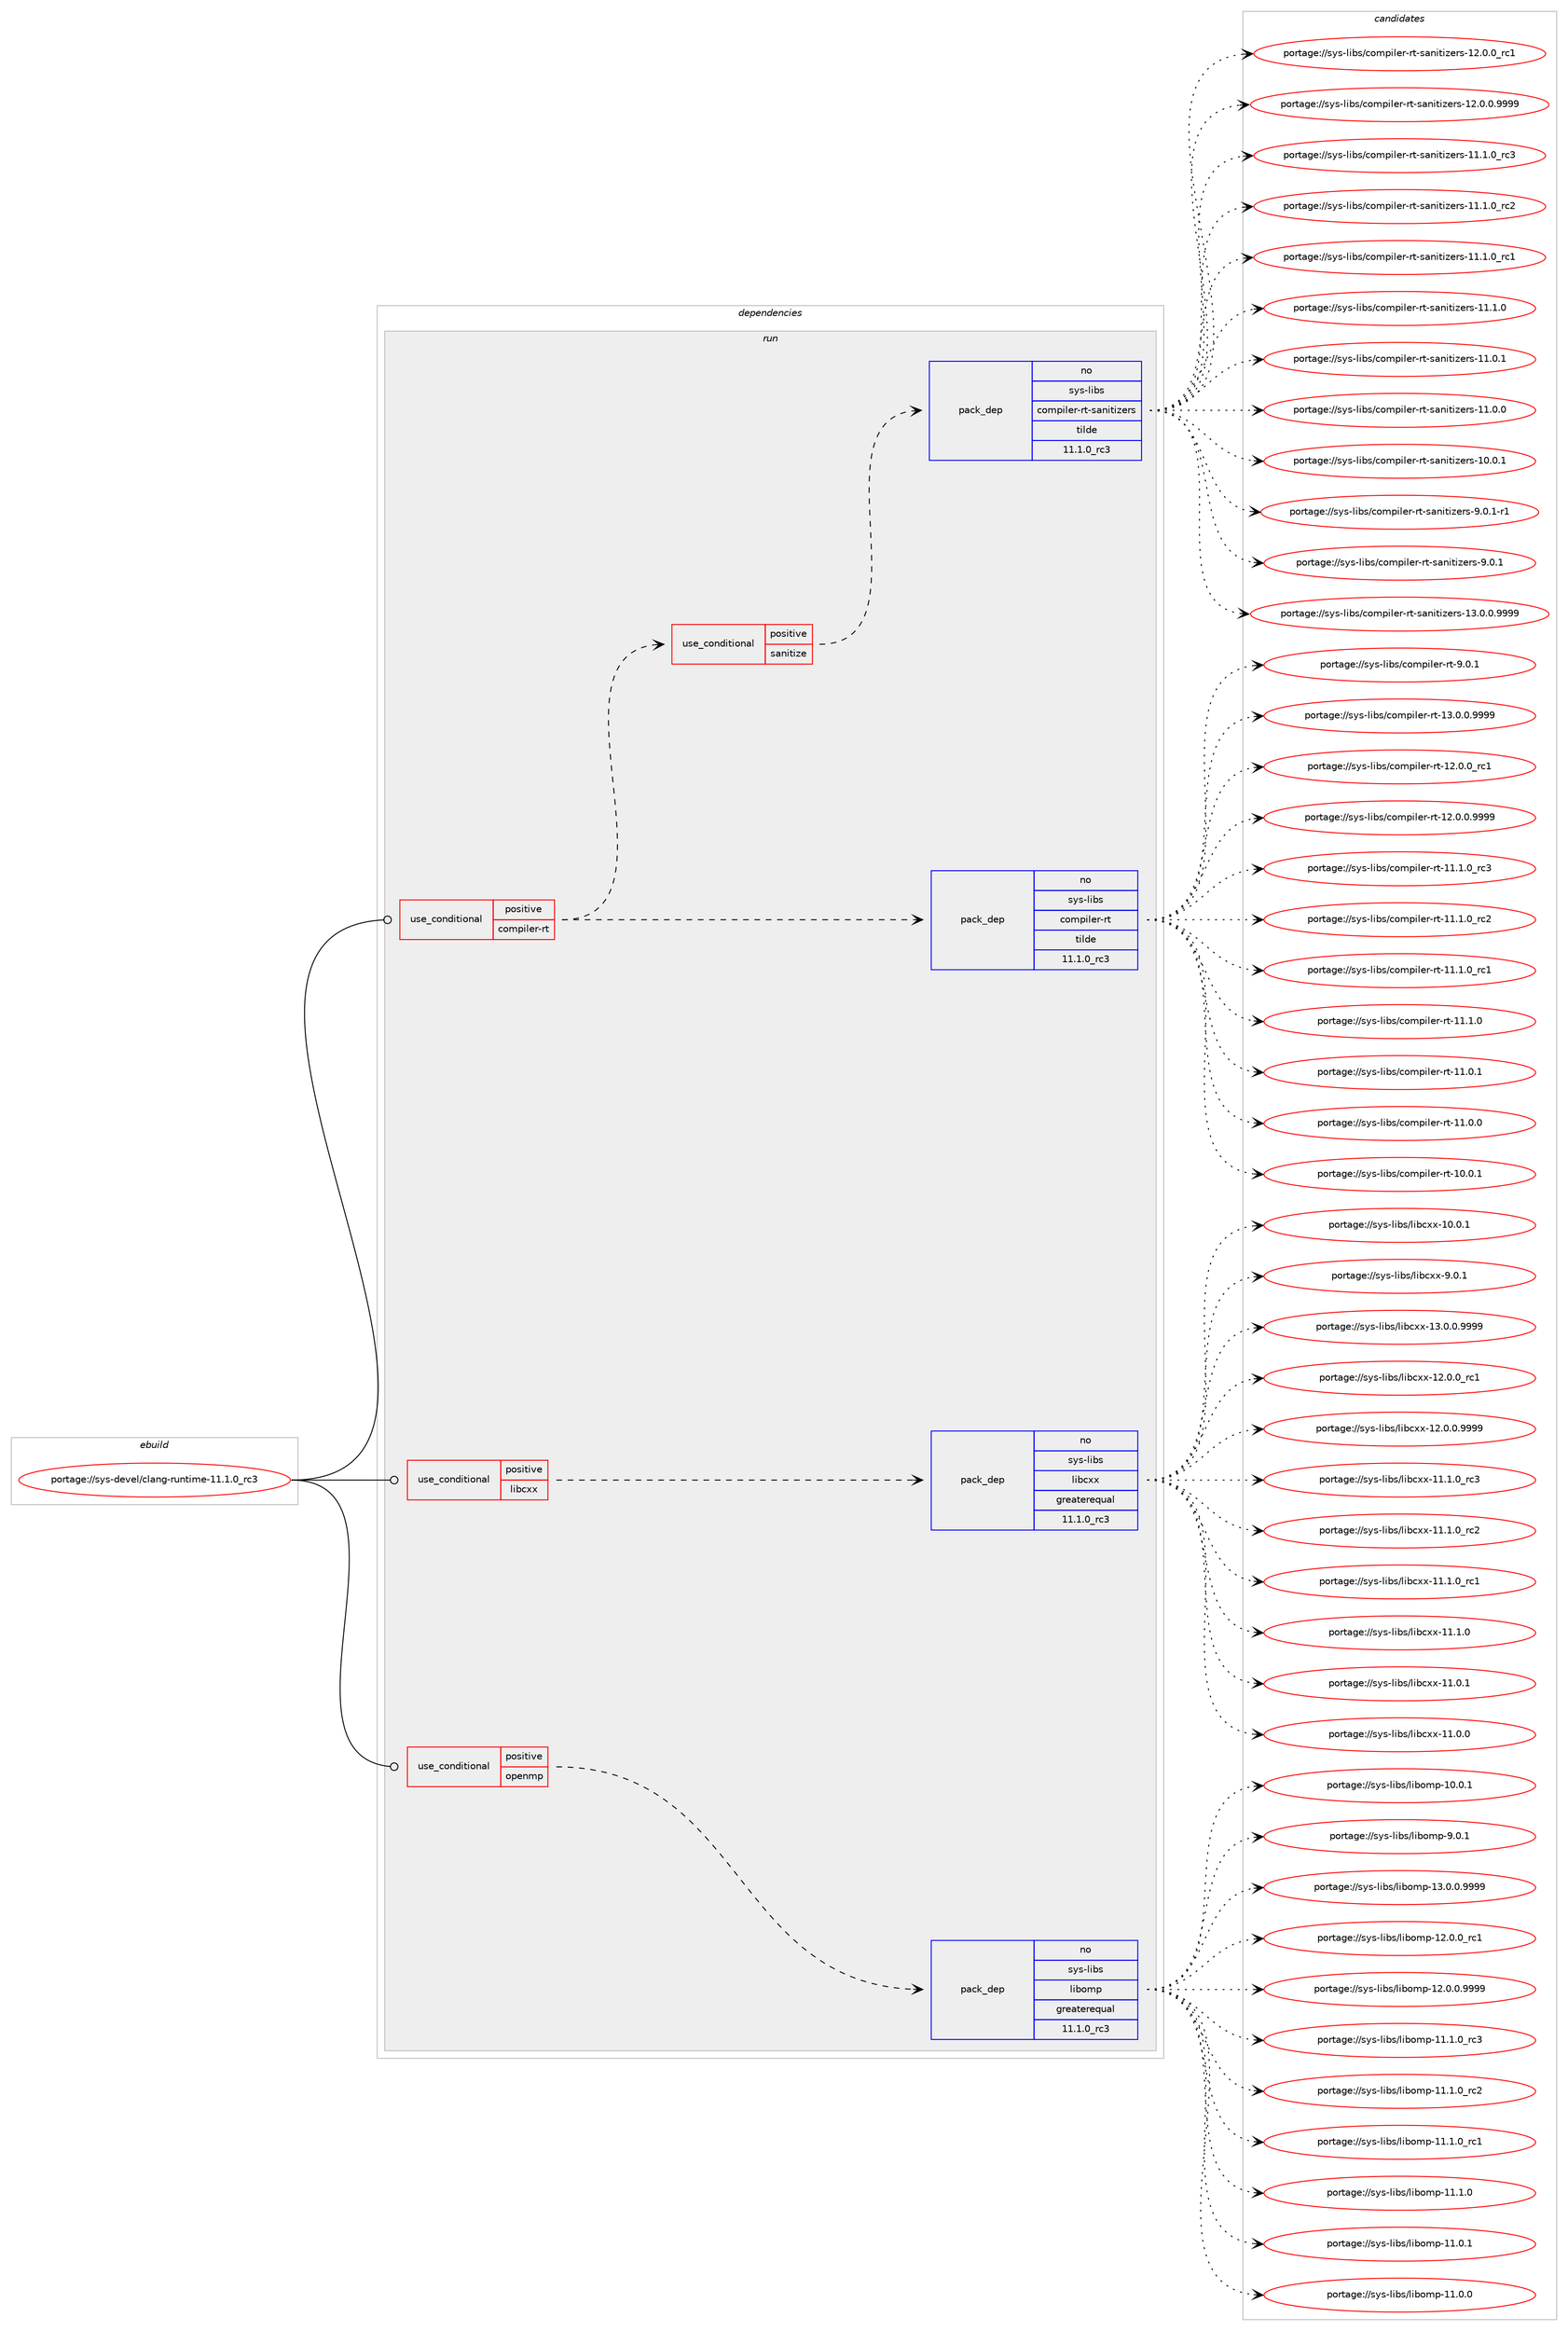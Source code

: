 digraph prolog {

# *************
# Graph options
# *************

newrank=true;
concentrate=true;
compound=true;
graph [rankdir=LR,fontname=Helvetica,fontsize=10,ranksep=1.5];#, ranksep=2.5, nodesep=0.2];
edge  [arrowhead=vee];
node  [fontname=Helvetica,fontsize=10];

# **********
# The ebuild
# **********

subgraph cluster_leftcol {
color=gray;
rank=same;
label=<<i>ebuild</i>>;
id [label="portage://sys-devel/clang-runtime-11.1.0_rc3", color=red, width=4, href="../sys-devel/clang-runtime-11.1.0_rc3.svg"];
}

# ****************
# The dependencies
# ****************

subgraph cluster_midcol {
color=gray;
label=<<i>dependencies</i>>;
subgraph cluster_compile {
fillcolor="#eeeeee";
style=filled;
label=<<i>compile</i>>;
}
subgraph cluster_compileandrun {
fillcolor="#eeeeee";
style=filled;
label=<<i>compile and run</i>>;
}
subgraph cluster_run {
fillcolor="#eeeeee";
style=filled;
label=<<i>run</i>>;
subgraph cond1381 {
dependency5933 [label=<<TABLE BORDER="0" CELLBORDER="1" CELLSPACING="0" CELLPADDING="4"><TR><TD ROWSPAN="3" CELLPADDING="10">use_conditional</TD></TR><TR><TD>positive</TD></TR><TR><TD>compiler-rt</TD></TR></TABLE>>, shape=none, color=red];
subgraph pack4474 {
dependency5934 [label=<<TABLE BORDER="0" CELLBORDER="1" CELLSPACING="0" CELLPADDING="4" WIDTH="220"><TR><TD ROWSPAN="6" CELLPADDING="30">pack_dep</TD></TR><TR><TD WIDTH="110">no</TD></TR><TR><TD>sys-libs</TD></TR><TR><TD>compiler-rt</TD></TR><TR><TD>tilde</TD></TR><TR><TD>11.1.0_rc3</TD></TR></TABLE>>, shape=none, color=blue];
}
dependency5933:e -> dependency5934:w [weight=20,style="dashed",arrowhead="vee"];
subgraph cond1382 {
dependency5935 [label=<<TABLE BORDER="0" CELLBORDER="1" CELLSPACING="0" CELLPADDING="4"><TR><TD ROWSPAN="3" CELLPADDING="10">use_conditional</TD></TR><TR><TD>positive</TD></TR><TR><TD>sanitize</TD></TR></TABLE>>, shape=none, color=red];
subgraph pack4475 {
dependency5936 [label=<<TABLE BORDER="0" CELLBORDER="1" CELLSPACING="0" CELLPADDING="4" WIDTH="220"><TR><TD ROWSPAN="6" CELLPADDING="30">pack_dep</TD></TR><TR><TD WIDTH="110">no</TD></TR><TR><TD>sys-libs</TD></TR><TR><TD>compiler-rt-sanitizers</TD></TR><TR><TD>tilde</TD></TR><TR><TD>11.1.0_rc3</TD></TR></TABLE>>, shape=none, color=blue];
}
dependency5935:e -> dependency5936:w [weight=20,style="dashed",arrowhead="vee"];
}
dependency5933:e -> dependency5935:w [weight=20,style="dashed",arrowhead="vee"];
}
id:e -> dependency5933:w [weight=20,style="solid",arrowhead="odot"];
subgraph cond1383 {
dependency5937 [label=<<TABLE BORDER="0" CELLBORDER="1" CELLSPACING="0" CELLPADDING="4"><TR><TD ROWSPAN="3" CELLPADDING="10">use_conditional</TD></TR><TR><TD>positive</TD></TR><TR><TD>libcxx</TD></TR></TABLE>>, shape=none, color=red];
subgraph pack4476 {
dependency5938 [label=<<TABLE BORDER="0" CELLBORDER="1" CELLSPACING="0" CELLPADDING="4" WIDTH="220"><TR><TD ROWSPAN="6" CELLPADDING="30">pack_dep</TD></TR><TR><TD WIDTH="110">no</TD></TR><TR><TD>sys-libs</TD></TR><TR><TD>libcxx</TD></TR><TR><TD>greaterequal</TD></TR><TR><TD>11.1.0_rc3</TD></TR></TABLE>>, shape=none, color=blue];
}
dependency5937:e -> dependency5938:w [weight=20,style="dashed",arrowhead="vee"];
}
id:e -> dependency5937:w [weight=20,style="solid",arrowhead="odot"];
subgraph cond1384 {
dependency5939 [label=<<TABLE BORDER="0" CELLBORDER="1" CELLSPACING="0" CELLPADDING="4"><TR><TD ROWSPAN="3" CELLPADDING="10">use_conditional</TD></TR><TR><TD>positive</TD></TR><TR><TD>openmp</TD></TR></TABLE>>, shape=none, color=red];
subgraph pack4477 {
dependency5940 [label=<<TABLE BORDER="0" CELLBORDER="1" CELLSPACING="0" CELLPADDING="4" WIDTH="220"><TR><TD ROWSPAN="6" CELLPADDING="30">pack_dep</TD></TR><TR><TD WIDTH="110">no</TD></TR><TR><TD>sys-libs</TD></TR><TR><TD>libomp</TD></TR><TR><TD>greaterequal</TD></TR><TR><TD>11.1.0_rc3</TD></TR></TABLE>>, shape=none, color=blue];
}
dependency5939:e -> dependency5940:w [weight=20,style="dashed",arrowhead="vee"];
}
id:e -> dependency5939:w [weight=20,style="solid",arrowhead="odot"];
}
}

# **************
# The candidates
# **************

subgraph cluster_choices {
rank=same;
color=gray;
label=<<i>candidates</i>>;

subgraph choice4474 {
color=black;
nodesep=1;
choice1151211154510810598115479911110911210510810111445114116455746484649 [label="portage://sys-libs/compiler-rt-9.0.1", color=red, width=4,href="../sys-libs/compiler-rt-9.0.1.svg"];
choice1151211154510810598115479911110911210510810111445114116454951464846484657575757 [label="portage://sys-libs/compiler-rt-13.0.0.9999", color=red, width=4,href="../sys-libs/compiler-rt-13.0.0.9999.svg"];
choice115121115451081059811547991111091121051081011144511411645495046484648951149949 [label="portage://sys-libs/compiler-rt-12.0.0_rc1", color=red, width=4,href="../sys-libs/compiler-rt-12.0.0_rc1.svg"];
choice1151211154510810598115479911110911210510810111445114116454950464846484657575757 [label="portage://sys-libs/compiler-rt-12.0.0.9999", color=red, width=4,href="../sys-libs/compiler-rt-12.0.0.9999.svg"];
choice115121115451081059811547991111091121051081011144511411645494946494648951149951 [label="portage://sys-libs/compiler-rt-11.1.0_rc3", color=red, width=4,href="../sys-libs/compiler-rt-11.1.0_rc3.svg"];
choice115121115451081059811547991111091121051081011144511411645494946494648951149950 [label="portage://sys-libs/compiler-rt-11.1.0_rc2", color=red, width=4,href="../sys-libs/compiler-rt-11.1.0_rc2.svg"];
choice115121115451081059811547991111091121051081011144511411645494946494648951149949 [label="portage://sys-libs/compiler-rt-11.1.0_rc1", color=red, width=4,href="../sys-libs/compiler-rt-11.1.0_rc1.svg"];
choice115121115451081059811547991111091121051081011144511411645494946494648 [label="portage://sys-libs/compiler-rt-11.1.0", color=red, width=4,href="../sys-libs/compiler-rt-11.1.0.svg"];
choice115121115451081059811547991111091121051081011144511411645494946484649 [label="portage://sys-libs/compiler-rt-11.0.1", color=red, width=4,href="../sys-libs/compiler-rt-11.0.1.svg"];
choice115121115451081059811547991111091121051081011144511411645494946484648 [label="portage://sys-libs/compiler-rt-11.0.0", color=red, width=4,href="../sys-libs/compiler-rt-11.0.0.svg"];
choice115121115451081059811547991111091121051081011144511411645494846484649 [label="portage://sys-libs/compiler-rt-10.0.1", color=red, width=4,href="../sys-libs/compiler-rt-10.0.1.svg"];
dependency5934:e -> choice1151211154510810598115479911110911210510810111445114116455746484649:w [style=dotted,weight="100"];
dependency5934:e -> choice1151211154510810598115479911110911210510810111445114116454951464846484657575757:w [style=dotted,weight="100"];
dependency5934:e -> choice115121115451081059811547991111091121051081011144511411645495046484648951149949:w [style=dotted,weight="100"];
dependency5934:e -> choice1151211154510810598115479911110911210510810111445114116454950464846484657575757:w [style=dotted,weight="100"];
dependency5934:e -> choice115121115451081059811547991111091121051081011144511411645494946494648951149951:w [style=dotted,weight="100"];
dependency5934:e -> choice115121115451081059811547991111091121051081011144511411645494946494648951149950:w [style=dotted,weight="100"];
dependency5934:e -> choice115121115451081059811547991111091121051081011144511411645494946494648951149949:w [style=dotted,weight="100"];
dependency5934:e -> choice115121115451081059811547991111091121051081011144511411645494946494648:w [style=dotted,weight="100"];
dependency5934:e -> choice115121115451081059811547991111091121051081011144511411645494946484649:w [style=dotted,weight="100"];
dependency5934:e -> choice115121115451081059811547991111091121051081011144511411645494946484648:w [style=dotted,weight="100"];
dependency5934:e -> choice115121115451081059811547991111091121051081011144511411645494846484649:w [style=dotted,weight="100"];
}
subgraph choice4475 {
color=black;
nodesep=1;
choice115121115451081059811547991111091121051081011144511411645115971101051161051221011141154557464846494511449 [label="portage://sys-libs/compiler-rt-sanitizers-9.0.1-r1", color=red, width=4,href="../sys-libs/compiler-rt-sanitizers-9.0.1-r1.svg"];
choice11512111545108105981154799111109112105108101114451141164511597110105116105122101114115455746484649 [label="portage://sys-libs/compiler-rt-sanitizers-9.0.1", color=red, width=4,href="../sys-libs/compiler-rt-sanitizers-9.0.1.svg"];
choice11512111545108105981154799111109112105108101114451141164511597110105116105122101114115454951464846484657575757 [label="portage://sys-libs/compiler-rt-sanitizers-13.0.0.9999", color=red, width=4,href="../sys-libs/compiler-rt-sanitizers-13.0.0.9999.svg"];
choice1151211154510810598115479911110911210510810111445114116451159711010511610512210111411545495046484648951149949 [label="portage://sys-libs/compiler-rt-sanitizers-12.0.0_rc1", color=red, width=4,href="../sys-libs/compiler-rt-sanitizers-12.0.0_rc1.svg"];
choice11512111545108105981154799111109112105108101114451141164511597110105116105122101114115454950464846484657575757 [label="portage://sys-libs/compiler-rt-sanitizers-12.0.0.9999", color=red, width=4,href="../sys-libs/compiler-rt-sanitizers-12.0.0.9999.svg"];
choice1151211154510810598115479911110911210510810111445114116451159711010511610512210111411545494946494648951149951 [label="portage://sys-libs/compiler-rt-sanitizers-11.1.0_rc3", color=red, width=4,href="../sys-libs/compiler-rt-sanitizers-11.1.0_rc3.svg"];
choice1151211154510810598115479911110911210510810111445114116451159711010511610512210111411545494946494648951149950 [label="portage://sys-libs/compiler-rt-sanitizers-11.1.0_rc2", color=red, width=4,href="../sys-libs/compiler-rt-sanitizers-11.1.0_rc2.svg"];
choice1151211154510810598115479911110911210510810111445114116451159711010511610512210111411545494946494648951149949 [label="portage://sys-libs/compiler-rt-sanitizers-11.1.0_rc1", color=red, width=4,href="../sys-libs/compiler-rt-sanitizers-11.1.0_rc1.svg"];
choice1151211154510810598115479911110911210510810111445114116451159711010511610512210111411545494946494648 [label="portage://sys-libs/compiler-rt-sanitizers-11.1.0", color=red, width=4,href="../sys-libs/compiler-rt-sanitizers-11.1.0.svg"];
choice1151211154510810598115479911110911210510810111445114116451159711010511610512210111411545494946484649 [label="portage://sys-libs/compiler-rt-sanitizers-11.0.1", color=red, width=4,href="../sys-libs/compiler-rt-sanitizers-11.0.1.svg"];
choice1151211154510810598115479911110911210510810111445114116451159711010511610512210111411545494946484648 [label="portage://sys-libs/compiler-rt-sanitizers-11.0.0", color=red, width=4,href="../sys-libs/compiler-rt-sanitizers-11.0.0.svg"];
choice1151211154510810598115479911110911210510810111445114116451159711010511610512210111411545494846484649 [label="portage://sys-libs/compiler-rt-sanitizers-10.0.1", color=red, width=4,href="../sys-libs/compiler-rt-sanitizers-10.0.1.svg"];
dependency5936:e -> choice115121115451081059811547991111091121051081011144511411645115971101051161051221011141154557464846494511449:w [style=dotted,weight="100"];
dependency5936:e -> choice11512111545108105981154799111109112105108101114451141164511597110105116105122101114115455746484649:w [style=dotted,weight="100"];
dependency5936:e -> choice11512111545108105981154799111109112105108101114451141164511597110105116105122101114115454951464846484657575757:w [style=dotted,weight="100"];
dependency5936:e -> choice1151211154510810598115479911110911210510810111445114116451159711010511610512210111411545495046484648951149949:w [style=dotted,weight="100"];
dependency5936:e -> choice11512111545108105981154799111109112105108101114451141164511597110105116105122101114115454950464846484657575757:w [style=dotted,weight="100"];
dependency5936:e -> choice1151211154510810598115479911110911210510810111445114116451159711010511610512210111411545494946494648951149951:w [style=dotted,weight="100"];
dependency5936:e -> choice1151211154510810598115479911110911210510810111445114116451159711010511610512210111411545494946494648951149950:w [style=dotted,weight="100"];
dependency5936:e -> choice1151211154510810598115479911110911210510810111445114116451159711010511610512210111411545494946494648951149949:w [style=dotted,weight="100"];
dependency5936:e -> choice1151211154510810598115479911110911210510810111445114116451159711010511610512210111411545494946494648:w [style=dotted,weight="100"];
dependency5936:e -> choice1151211154510810598115479911110911210510810111445114116451159711010511610512210111411545494946484649:w [style=dotted,weight="100"];
dependency5936:e -> choice1151211154510810598115479911110911210510810111445114116451159711010511610512210111411545494946484648:w [style=dotted,weight="100"];
dependency5936:e -> choice1151211154510810598115479911110911210510810111445114116451159711010511610512210111411545494846484649:w [style=dotted,weight="100"];
}
subgraph choice4476 {
color=black;
nodesep=1;
choice1151211154510810598115471081059899120120455746484649 [label="portage://sys-libs/libcxx-9.0.1", color=red, width=4,href="../sys-libs/libcxx-9.0.1.svg"];
choice1151211154510810598115471081059899120120454951464846484657575757 [label="portage://sys-libs/libcxx-13.0.0.9999", color=red, width=4,href="../sys-libs/libcxx-13.0.0.9999.svg"];
choice115121115451081059811547108105989912012045495046484648951149949 [label="portage://sys-libs/libcxx-12.0.0_rc1", color=red, width=4,href="../sys-libs/libcxx-12.0.0_rc1.svg"];
choice1151211154510810598115471081059899120120454950464846484657575757 [label="portage://sys-libs/libcxx-12.0.0.9999", color=red, width=4,href="../sys-libs/libcxx-12.0.0.9999.svg"];
choice115121115451081059811547108105989912012045494946494648951149951 [label="portage://sys-libs/libcxx-11.1.0_rc3", color=red, width=4,href="../sys-libs/libcxx-11.1.0_rc3.svg"];
choice115121115451081059811547108105989912012045494946494648951149950 [label="portage://sys-libs/libcxx-11.1.0_rc2", color=red, width=4,href="../sys-libs/libcxx-11.1.0_rc2.svg"];
choice115121115451081059811547108105989912012045494946494648951149949 [label="portage://sys-libs/libcxx-11.1.0_rc1", color=red, width=4,href="../sys-libs/libcxx-11.1.0_rc1.svg"];
choice115121115451081059811547108105989912012045494946494648 [label="portage://sys-libs/libcxx-11.1.0", color=red, width=4,href="../sys-libs/libcxx-11.1.0.svg"];
choice115121115451081059811547108105989912012045494946484649 [label="portage://sys-libs/libcxx-11.0.1", color=red, width=4,href="../sys-libs/libcxx-11.0.1.svg"];
choice115121115451081059811547108105989912012045494946484648 [label="portage://sys-libs/libcxx-11.0.0", color=red, width=4,href="../sys-libs/libcxx-11.0.0.svg"];
choice115121115451081059811547108105989912012045494846484649 [label="portage://sys-libs/libcxx-10.0.1", color=red, width=4,href="../sys-libs/libcxx-10.0.1.svg"];
dependency5938:e -> choice1151211154510810598115471081059899120120455746484649:w [style=dotted,weight="100"];
dependency5938:e -> choice1151211154510810598115471081059899120120454951464846484657575757:w [style=dotted,weight="100"];
dependency5938:e -> choice115121115451081059811547108105989912012045495046484648951149949:w [style=dotted,weight="100"];
dependency5938:e -> choice1151211154510810598115471081059899120120454950464846484657575757:w [style=dotted,weight="100"];
dependency5938:e -> choice115121115451081059811547108105989912012045494946494648951149951:w [style=dotted,weight="100"];
dependency5938:e -> choice115121115451081059811547108105989912012045494946494648951149950:w [style=dotted,weight="100"];
dependency5938:e -> choice115121115451081059811547108105989912012045494946494648951149949:w [style=dotted,weight="100"];
dependency5938:e -> choice115121115451081059811547108105989912012045494946494648:w [style=dotted,weight="100"];
dependency5938:e -> choice115121115451081059811547108105989912012045494946484649:w [style=dotted,weight="100"];
dependency5938:e -> choice115121115451081059811547108105989912012045494946484648:w [style=dotted,weight="100"];
dependency5938:e -> choice115121115451081059811547108105989912012045494846484649:w [style=dotted,weight="100"];
}
subgraph choice4477 {
color=black;
nodesep=1;
choice11512111545108105981154710810598111109112455746484649 [label="portage://sys-libs/libomp-9.0.1", color=red, width=4,href="../sys-libs/libomp-9.0.1.svg"];
choice11512111545108105981154710810598111109112454951464846484657575757 [label="portage://sys-libs/libomp-13.0.0.9999", color=red, width=4,href="../sys-libs/libomp-13.0.0.9999.svg"];
choice1151211154510810598115471081059811110911245495046484648951149949 [label="portage://sys-libs/libomp-12.0.0_rc1", color=red, width=4,href="../sys-libs/libomp-12.0.0_rc1.svg"];
choice11512111545108105981154710810598111109112454950464846484657575757 [label="portage://sys-libs/libomp-12.0.0.9999", color=red, width=4,href="../sys-libs/libomp-12.0.0.9999.svg"];
choice1151211154510810598115471081059811110911245494946494648951149951 [label="portage://sys-libs/libomp-11.1.0_rc3", color=red, width=4,href="../sys-libs/libomp-11.1.0_rc3.svg"];
choice1151211154510810598115471081059811110911245494946494648951149950 [label="portage://sys-libs/libomp-11.1.0_rc2", color=red, width=4,href="../sys-libs/libomp-11.1.0_rc2.svg"];
choice1151211154510810598115471081059811110911245494946494648951149949 [label="portage://sys-libs/libomp-11.1.0_rc1", color=red, width=4,href="../sys-libs/libomp-11.1.0_rc1.svg"];
choice1151211154510810598115471081059811110911245494946494648 [label="portage://sys-libs/libomp-11.1.0", color=red, width=4,href="../sys-libs/libomp-11.1.0.svg"];
choice1151211154510810598115471081059811110911245494946484649 [label="portage://sys-libs/libomp-11.0.1", color=red, width=4,href="../sys-libs/libomp-11.0.1.svg"];
choice1151211154510810598115471081059811110911245494946484648 [label="portage://sys-libs/libomp-11.0.0", color=red, width=4,href="../sys-libs/libomp-11.0.0.svg"];
choice1151211154510810598115471081059811110911245494846484649 [label="portage://sys-libs/libomp-10.0.1", color=red, width=4,href="../sys-libs/libomp-10.0.1.svg"];
dependency5940:e -> choice11512111545108105981154710810598111109112455746484649:w [style=dotted,weight="100"];
dependency5940:e -> choice11512111545108105981154710810598111109112454951464846484657575757:w [style=dotted,weight="100"];
dependency5940:e -> choice1151211154510810598115471081059811110911245495046484648951149949:w [style=dotted,weight="100"];
dependency5940:e -> choice11512111545108105981154710810598111109112454950464846484657575757:w [style=dotted,weight="100"];
dependency5940:e -> choice1151211154510810598115471081059811110911245494946494648951149951:w [style=dotted,weight="100"];
dependency5940:e -> choice1151211154510810598115471081059811110911245494946494648951149950:w [style=dotted,weight="100"];
dependency5940:e -> choice1151211154510810598115471081059811110911245494946494648951149949:w [style=dotted,weight="100"];
dependency5940:e -> choice1151211154510810598115471081059811110911245494946494648:w [style=dotted,weight="100"];
dependency5940:e -> choice1151211154510810598115471081059811110911245494946484649:w [style=dotted,weight="100"];
dependency5940:e -> choice1151211154510810598115471081059811110911245494946484648:w [style=dotted,weight="100"];
dependency5940:e -> choice1151211154510810598115471081059811110911245494846484649:w [style=dotted,weight="100"];
}
}

}
